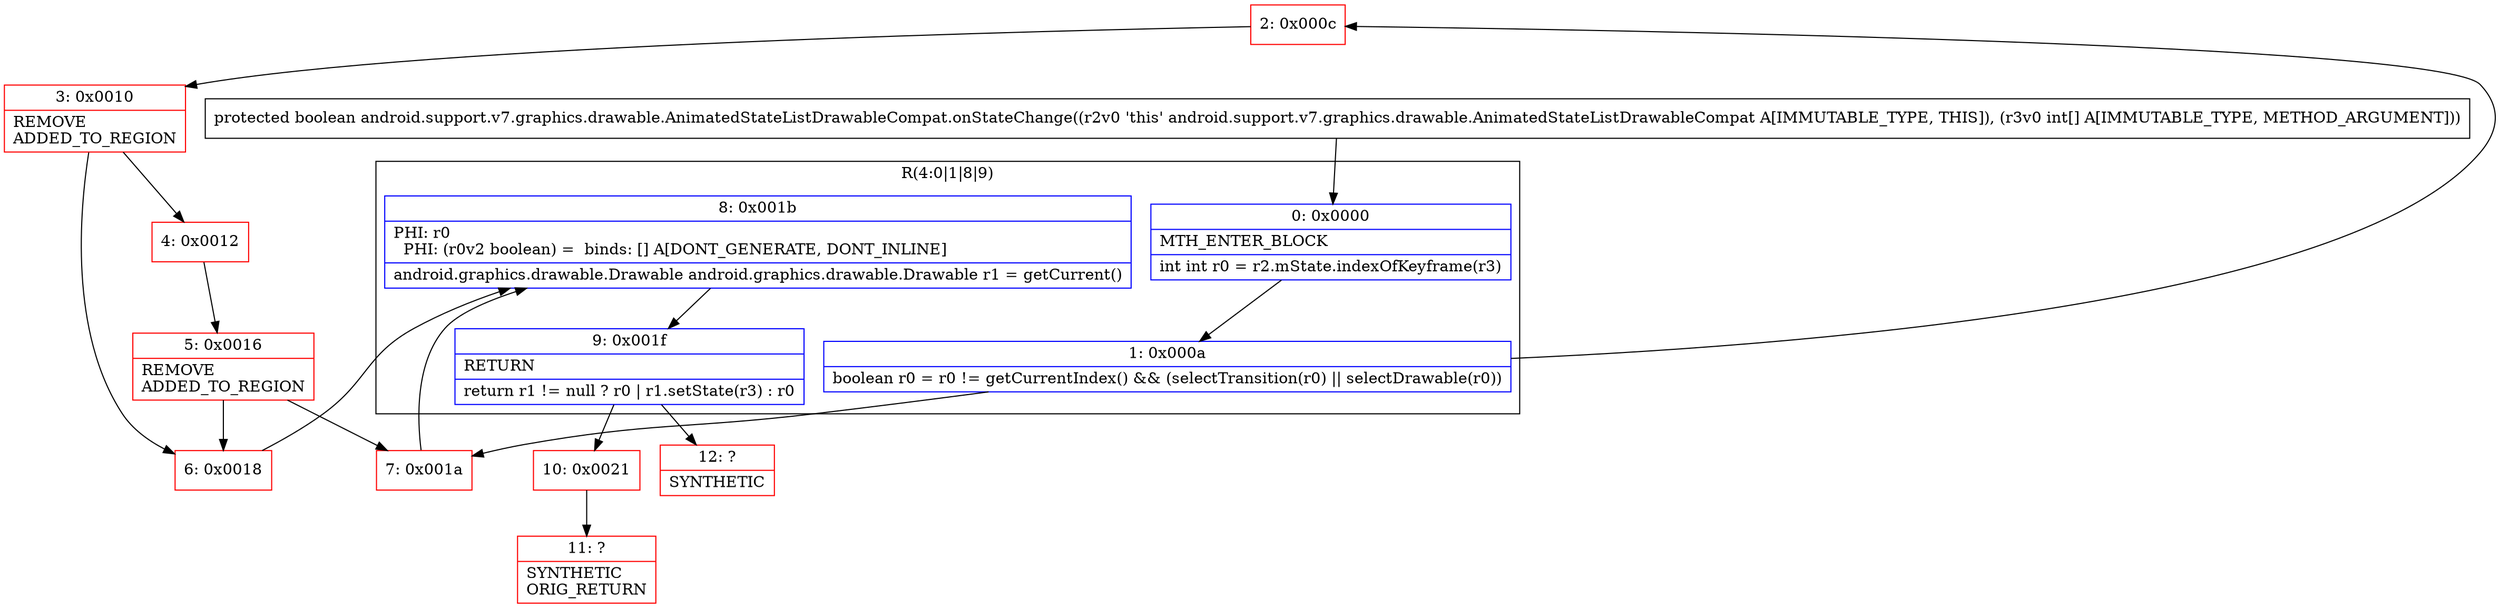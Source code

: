 digraph "CFG forandroid.support.v7.graphics.drawable.AnimatedStateListDrawableCompat.onStateChange([I)Z" {
subgraph cluster_Region_170881205 {
label = "R(4:0|1|8|9)";
node [shape=record,color=blue];
Node_0 [shape=record,label="{0\:\ 0x0000|MTH_ENTER_BLOCK\l|int int r0 = r2.mState.indexOfKeyframe(r3)\l}"];
Node_1 [shape=record,label="{1\:\ 0x000a|boolean r0 = r0 != getCurrentIndex() && (selectTransition(r0) \|\| selectDrawable(r0))\l}"];
Node_8 [shape=record,label="{8\:\ 0x001b|PHI: r0 \l  PHI: (r0v2 boolean) =  binds: [] A[DONT_GENERATE, DONT_INLINE]\l|android.graphics.drawable.Drawable android.graphics.drawable.Drawable r1 = getCurrent()\l}"];
Node_9 [shape=record,label="{9\:\ 0x001f|RETURN\l|return r1 != null ? r0 \| r1.setState(r3) : r0\l}"];
}
Node_2 [shape=record,color=red,label="{2\:\ 0x000c}"];
Node_3 [shape=record,color=red,label="{3\:\ 0x0010|REMOVE\lADDED_TO_REGION\l}"];
Node_4 [shape=record,color=red,label="{4\:\ 0x0012}"];
Node_5 [shape=record,color=red,label="{5\:\ 0x0016|REMOVE\lADDED_TO_REGION\l}"];
Node_6 [shape=record,color=red,label="{6\:\ 0x0018}"];
Node_7 [shape=record,color=red,label="{7\:\ 0x001a}"];
Node_10 [shape=record,color=red,label="{10\:\ 0x0021}"];
Node_11 [shape=record,color=red,label="{11\:\ ?|SYNTHETIC\lORIG_RETURN\l}"];
Node_12 [shape=record,color=red,label="{12\:\ ?|SYNTHETIC\l}"];
MethodNode[shape=record,label="{protected boolean android.support.v7.graphics.drawable.AnimatedStateListDrawableCompat.onStateChange((r2v0 'this' android.support.v7.graphics.drawable.AnimatedStateListDrawableCompat A[IMMUTABLE_TYPE, THIS]), (r3v0 int[] A[IMMUTABLE_TYPE, METHOD_ARGUMENT])) }"];
MethodNode -> Node_0;
Node_0 -> Node_1;
Node_1 -> Node_2;
Node_1 -> Node_7;
Node_8 -> Node_9;
Node_9 -> Node_10;
Node_9 -> Node_12;
Node_2 -> Node_3;
Node_3 -> Node_4;
Node_3 -> Node_6;
Node_4 -> Node_5;
Node_5 -> Node_6;
Node_5 -> Node_7;
Node_6 -> Node_8;
Node_7 -> Node_8;
Node_10 -> Node_11;
}

